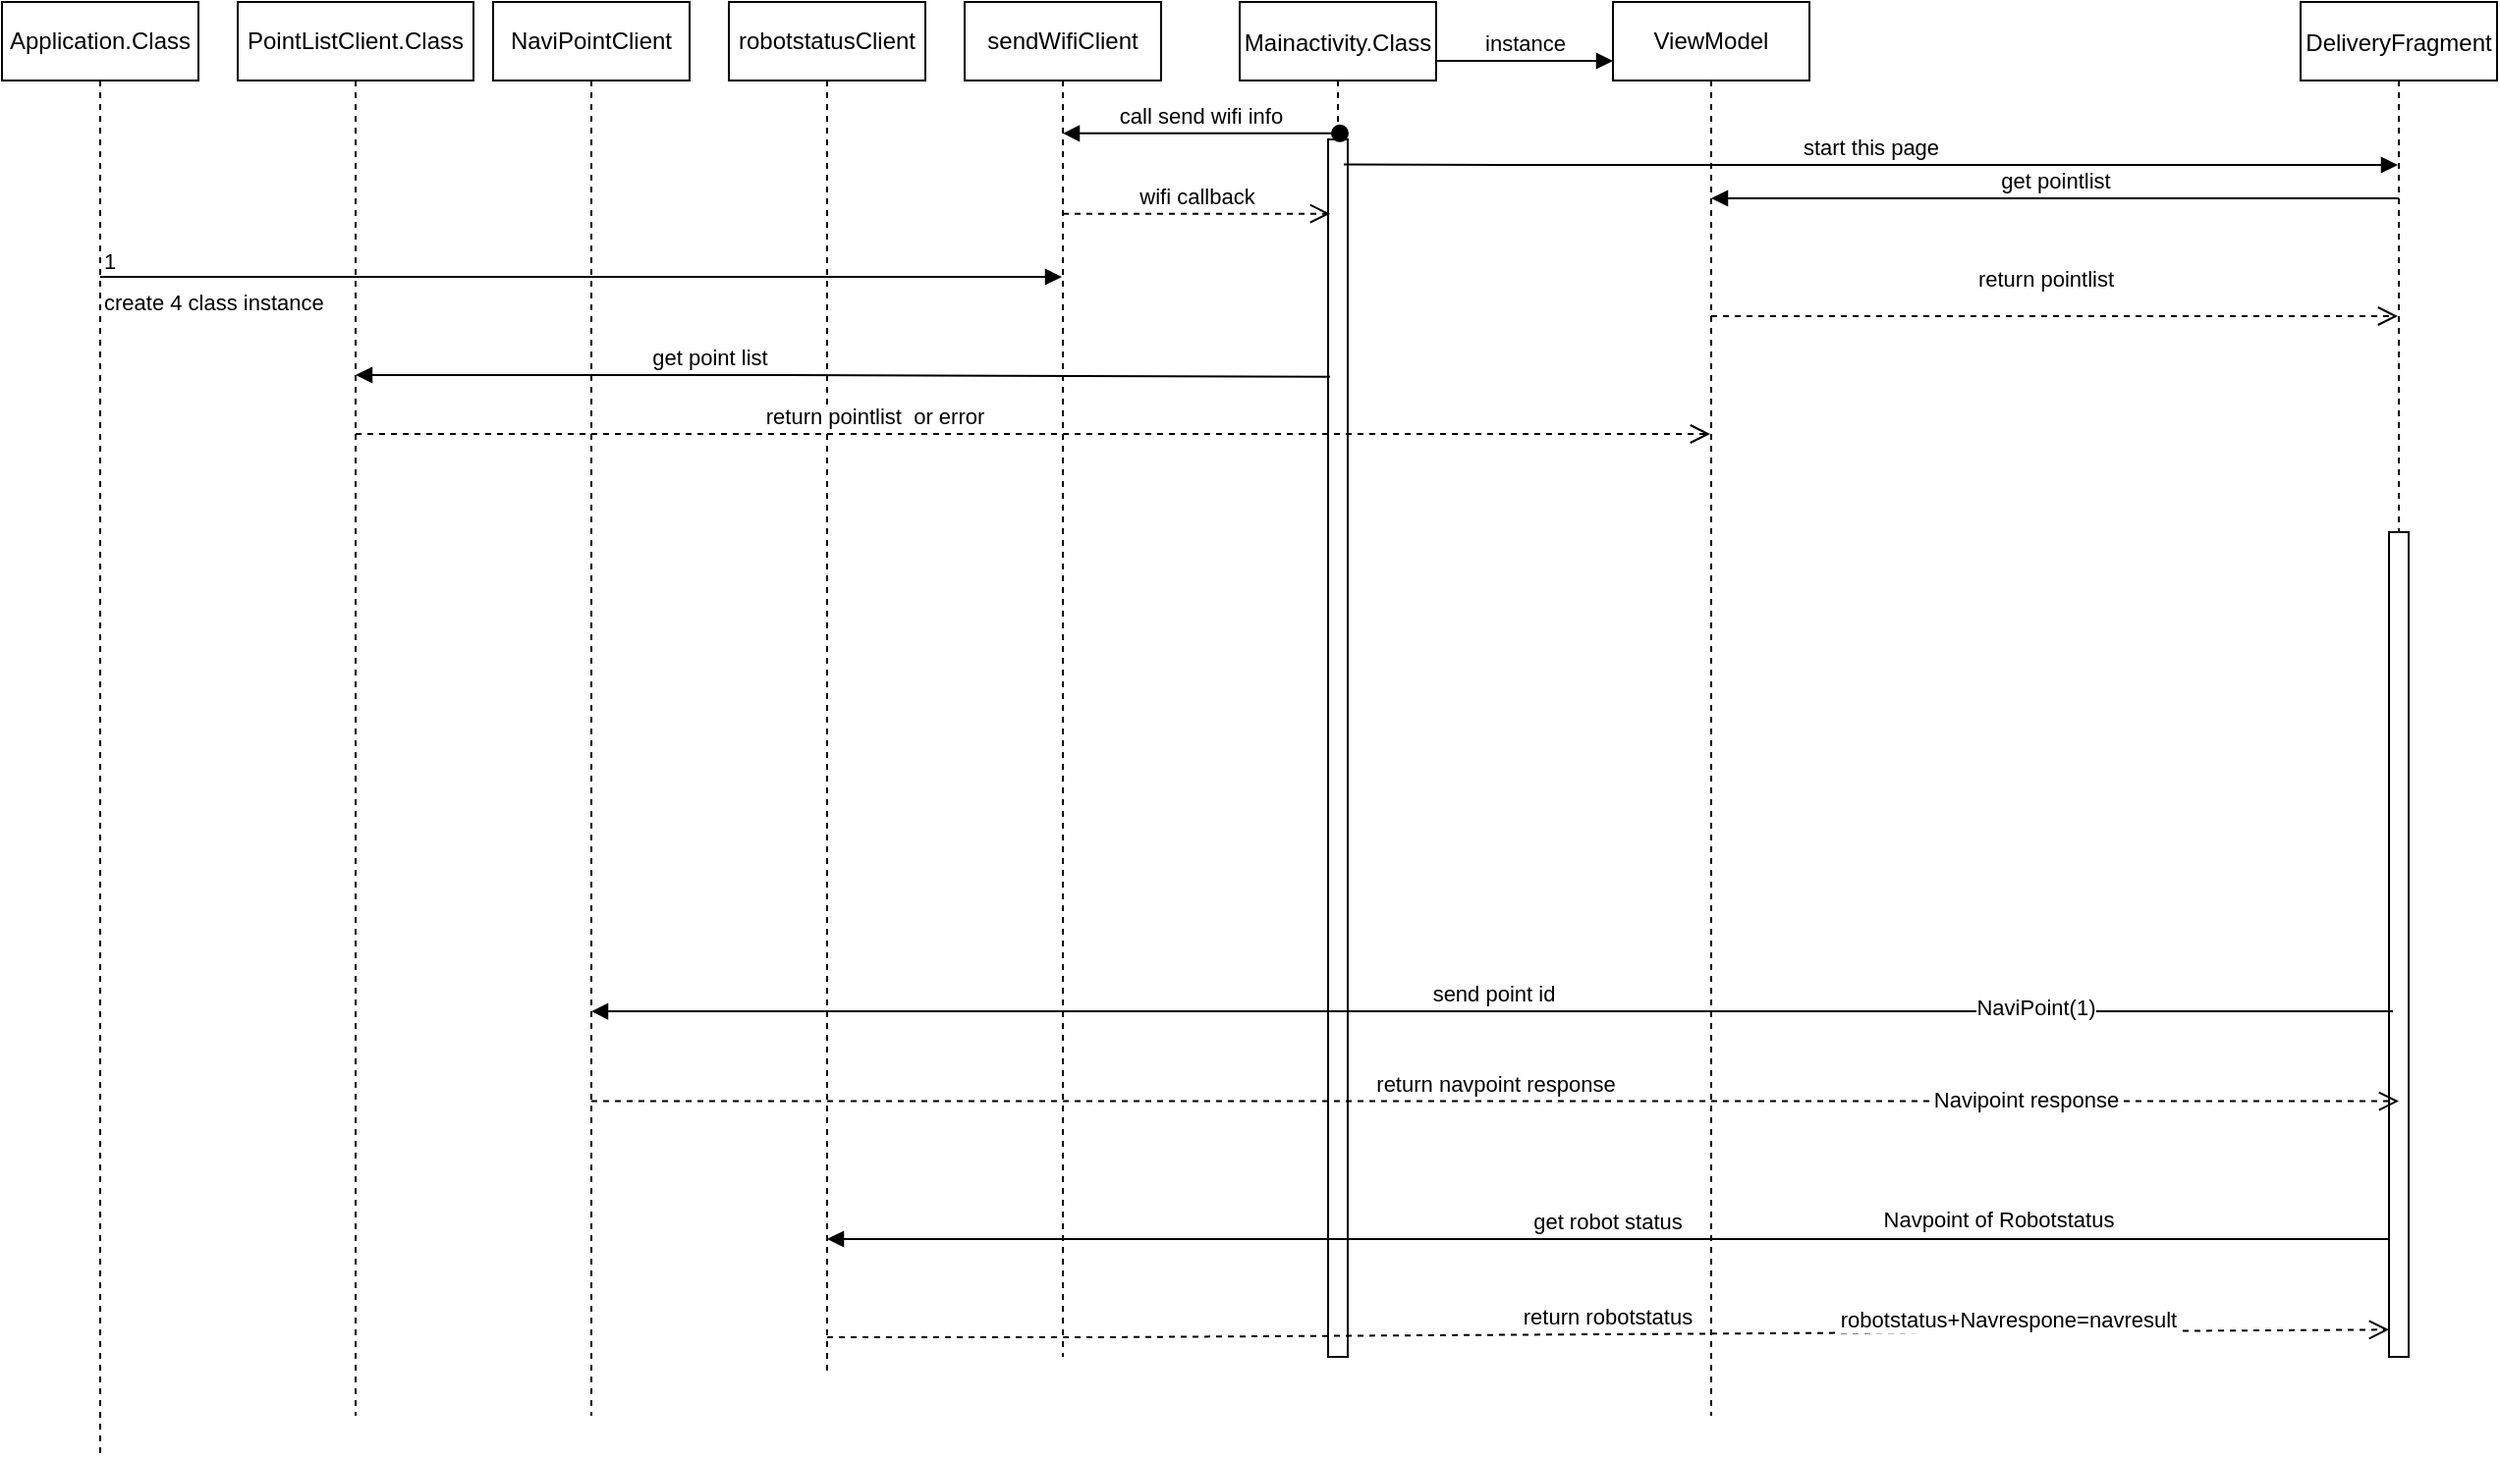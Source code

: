 <mxfile version="18.0.3" type="github">
  <diagram id="kgpKYQtTHZ0yAKxKKP6v" name="Page-1">
    <mxGraphModel dx="1422" dy="794" grid="1" gridSize="10" guides="1" tooltips="1" connect="1" arrows="1" fold="1" page="1" pageScale="1" pageWidth="850" pageHeight="1100" math="0" shadow="0">
      <root>
        <mxCell id="0" />
        <mxCell id="1" parent="0" />
        <mxCell id="3nuBFxr9cyL0pnOWT2aG-1" value="Mainactivity.Class" style="shape=umlLifeline;perimeter=lifelinePerimeter;container=1;collapsible=0;recursiveResize=0;rounded=0;shadow=0;strokeWidth=1;" parent="1" vertex="1">
          <mxGeometry x="650" y="110" width="100" height="690" as="geometry" />
        </mxCell>
        <mxCell id="3nuBFxr9cyL0pnOWT2aG-2" value="" style="points=[];perimeter=orthogonalPerimeter;rounded=0;shadow=0;strokeWidth=1;" parent="3nuBFxr9cyL0pnOWT2aG-1" vertex="1">
          <mxGeometry x="45" y="70" width="10" height="620" as="geometry" />
        </mxCell>
        <mxCell id="3nuBFxr9cyL0pnOWT2aG-5" value="DeliveryFragment" style="shape=umlLifeline;perimeter=lifelinePerimeter;container=1;collapsible=0;recursiveResize=0;rounded=0;shadow=0;strokeWidth=1;" parent="1" vertex="1">
          <mxGeometry x="1190" y="110" width="100" height="690" as="geometry" />
        </mxCell>
        <mxCell id="3nuBFxr9cyL0pnOWT2aG-6" value="" style="points=[];perimeter=orthogonalPerimeter;rounded=0;shadow=0;strokeWidth=1;" parent="3nuBFxr9cyL0pnOWT2aG-5" vertex="1">
          <mxGeometry x="45" y="270" width="10" height="420" as="geometry" />
        </mxCell>
        <mxCell id="3nuBFxr9cyL0pnOWT2aG-7" value="return robotstatus" style="verticalAlign=bottom;endArrow=open;dashed=1;endSize=8;shadow=0;strokeWidth=1;entryX=0;entryY=0.967;entryDx=0;entryDy=0;entryPerimeter=0;" parent="1" source="MGZy4PzXdwVTrjJlv7CW-6" target="3nuBFxr9cyL0pnOWT2aG-6" edge="1">
          <mxGeometry relative="1" as="geometry">
            <mxPoint x="645" y="246" as="targetPoint" />
            <Array as="points">
              <mxPoint x="580" y="790" />
            </Array>
          </mxGeometry>
        </mxCell>
        <mxCell id="MGZy4PzXdwVTrjJlv7CW-25" value="robotstatus+Navrespone=navresult" style="edgeLabel;html=1;align=center;verticalAlign=middle;resizable=0;points=[];" vertex="1" connectable="0" parent="3nuBFxr9cyL0pnOWT2aG-7">
          <mxGeometry x="0.454" y="-1" relative="1" as="geometry">
            <mxPoint x="23" y="-8" as="offset" />
          </mxGeometry>
        </mxCell>
        <mxCell id="3nuBFxr9cyL0pnOWT2aG-8" value="get robot status" style="verticalAlign=bottom;endArrow=block;shadow=0;strokeWidth=1;" parent="1" source="3nuBFxr9cyL0pnOWT2aG-6" target="MGZy4PzXdwVTrjJlv7CW-6" edge="1">
          <mxGeometry relative="1" as="geometry">
            <mxPoint x="870" y="420" as="sourcePoint" />
            <Array as="points">
              <mxPoint x="690" y="740" />
              <mxPoint x="510" y="740" />
            </Array>
          </mxGeometry>
        </mxCell>
        <mxCell id="MGZy4PzXdwVTrjJlv7CW-21" value="Navpoint of Robotstatus" style="edgeLabel;html=1;align=center;verticalAlign=middle;resizable=0;points=[];" vertex="1" connectable="0" parent="3nuBFxr9cyL0pnOWT2aG-8">
          <mxGeometry x="-0.417" y="1" relative="1" as="geometry">
            <mxPoint x="32" y="-11" as="offset" />
          </mxGeometry>
        </mxCell>
        <mxCell id="MGZy4PzXdwVTrjJlv7CW-3" value="Application.Class" style="shape=umlLifeline;perimeter=lifelinePerimeter;whiteSpace=wrap;html=1;container=1;collapsible=0;recursiveResize=0;outlineConnect=0;" vertex="1" parent="1">
          <mxGeometry x="20" y="110" width="100" height="740" as="geometry" />
        </mxCell>
        <mxCell id="MGZy4PzXdwVTrjJlv7CW-9" value="create 4 class instance&amp;nbsp;" style="endArrow=block;endFill=1;html=1;edgeStyle=orthogonalEdgeStyle;align=left;verticalAlign=top;rounded=0;" edge="1" parent="MGZy4PzXdwVTrjJlv7CW-3" target="MGZy4PzXdwVTrjJlv7CW-7">
          <mxGeometry x="-1" relative="1" as="geometry">
            <mxPoint x="50" y="140" as="sourcePoint" />
            <mxPoint x="210" y="140" as="targetPoint" />
            <Array as="points">
              <mxPoint x="450" y="140" />
              <mxPoint x="450" y="140" />
            </Array>
          </mxGeometry>
        </mxCell>
        <mxCell id="MGZy4PzXdwVTrjJlv7CW-10" value="1" style="edgeLabel;resizable=0;html=1;align=left;verticalAlign=bottom;" connectable="0" vertex="1" parent="MGZy4PzXdwVTrjJlv7CW-9">
          <mxGeometry x="-1" relative="1" as="geometry" />
        </mxCell>
        <mxCell id="MGZy4PzXdwVTrjJlv7CW-4" value="PointListClient.Class" style="shape=umlLifeline;perimeter=lifelinePerimeter;whiteSpace=wrap;html=1;container=1;collapsible=0;recursiveResize=0;outlineConnect=0;" vertex="1" parent="1">
          <mxGeometry x="140" y="110" width="120" height="720" as="geometry" />
        </mxCell>
        <mxCell id="MGZy4PzXdwVTrjJlv7CW-5" value="NaviPointClient" style="shape=umlLifeline;perimeter=lifelinePerimeter;whiteSpace=wrap;html=1;container=1;collapsible=0;recursiveResize=0;outlineConnect=0;" vertex="1" parent="1">
          <mxGeometry x="270" y="110" width="100" height="720" as="geometry" />
        </mxCell>
        <mxCell id="MGZy4PzXdwVTrjJlv7CW-6" value="robotstatusClient" style="shape=umlLifeline;perimeter=lifelinePerimeter;whiteSpace=wrap;html=1;container=1;collapsible=0;recursiveResize=0;outlineConnect=0;" vertex="1" parent="1">
          <mxGeometry x="390" y="110" width="100" height="700" as="geometry" />
        </mxCell>
        <mxCell id="MGZy4PzXdwVTrjJlv7CW-7" value="sendWifiClient" style="shape=umlLifeline;perimeter=lifelinePerimeter;whiteSpace=wrap;html=1;container=1;collapsible=0;recursiveResize=0;outlineConnect=0;" vertex="1" parent="1">
          <mxGeometry x="510" y="110" width="100" height="690" as="geometry" />
        </mxCell>
        <mxCell id="3nuBFxr9cyL0pnOWT2aG-3" value="call send wifi info" style="verticalAlign=bottom;startArrow=oval;endArrow=block;startSize=8;shadow=0;strokeWidth=1;exitX=0.6;exitY=-0.005;exitDx=0;exitDy=0;exitPerimeter=0;" parent="1" target="MGZy4PzXdwVTrjJlv7CW-7" edge="1" source="3nuBFxr9cyL0pnOWT2aG-2">
          <mxGeometry relative="1" as="geometry">
            <mxPoint x="635" y="180" as="sourcePoint" />
          </mxGeometry>
        </mxCell>
        <mxCell id="MGZy4PzXdwVTrjJlv7CW-11" value="return pointlist&amp;nbsp; or error" style="html=1;verticalAlign=bottom;endArrow=open;dashed=1;endSize=8;rounded=0;" edge="1" parent="1" source="MGZy4PzXdwVTrjJlv7CW-4" target="MGZy4PzXdwVTrjJlv7CW-22">
          <mxGeometry x="-0.239" relative="1" as="geometry">
            <mxPoint x="460" y="340" as="sourcePoint" />
            <mxPoint x="690" y="340" as="targetPoint" />
            <Array as="points">
              <mxPoint x="770" y="330" />
            </Array>
            <mxPoint x="1" as="offset" />
          </mxGeometry>
        </mxCell>
        <mxCell id="MGZy4PzXdwVTrjJlv7CW-12" value="get point list" style="html=1;verticalAlign=bottom;endArrow=block;rounded=0;exitX=0.1;exitY=0.195;exitDx=0;exitDy=0;exitPerimeter=0;" edge="1" parent="1" source="3nuBFxr9cyL0pnOWT2aG-2" target="MGZy4PzXdwVTrjJlv7CW-4">
          <mxGeometry x="0.278" width="80" relative="1" as="geometry">
            <mxPoint x="690" y="300" as="sourcePoint" />
            <mxPoint x="460" y="340" as="targetPoint" />
            <Array as="points">
              <mxPoint x="420" y="300" />
            </Array>
            <mxPoint x="1" as="offset" />
          </mxGeometry>
        </mxCell>
        <mxCell id="MGZy4PzXdwVTrjJlv7CW-14" value="wifi callback" style="html=1;verticalAlign=bottom;endArrow=open;dashed=1;endSize=8;rounded=0;entryX=0.1;entryY=0.061;entryDx=0;entryDy=0;entryPerimeter=0;" edge="1" parent="1" source="MGZy4PzXdwVTrjJlv7CW-7" target="3nuBFxr9cyL0pnOWT2aG-2">
          <mxGeometry relative="1" as="geometry">
            <mxPoint x="460" y="380" as="sourcePoint" />
            <mxPoint x="380" y="380" as="targetPoint" />
          </mxGeometry>
        </mxCell>
        <mxCell id="MGZy4PzXdwVTrjJlv7CW-15" value="return pointlist" style="html=1;verticalAlign=bottom;endArrow=open;dashed=1;endSize=8;rounded=0;" edge="1" parent="1" source="MGZy4PzXdwVTrjJlv7CW-22" target="3nuBFxr9cyL0pnOWT2aG-5">
          <mxGeometry x="-0.029" y="10" relative="1" as="geometry">
            <mxPoint x="900" y="260" as="sourcePoint" />
            <mxPoint x="880" y="260" as="targetPoint" />
            <Array as="points">
              <mxPoint x="1090" y="270" />
            </Array>
            <mxPoint as="offset" />
          </mxGeometry>
        </mxCell>
        <mxCell id="MGZy4PzXdwVTrjJlv7CW-17" value="send point id" style="html=1;verticalAlign=bottom;endArrow=block;rounded=0;exitX=0.2;exitY=0.581;exitDx=0;exitDy=0;exitPerimeter=0;" edge="1" parent="1" source="3nuBFxr9cyL0pnOWT2aG-6" target="MGZy4PzXdwVTrjJlv7CW-5">
          <mxGeometry width="80" relative="1" as="geometry">
            <mxPoint x="380" y="500" as="sourcePoint" />
            <mxPoint x="460" y="500" as="targetPoint" />
          </mxGeometry>
        </mxCell>
        <mxCell id="MGZy4PzXdwVTrjJlv7CW-19" value="NaviPoint(1)" style="edgeLabel;html=1;align=center;verticalAlign=middle;resizable=0;points=[];" vertex="1" connectable="0" parent="MGZy4PzXdwVTrjJlv7CW-17">
          <mxGeometry x="-0.602" y="-2" relative="1" as="geometry">
            <mxPoint as="offset" />
          </mxGeometry>
        </mxCell>
        <mxCell id="MGZy4PzXdwVTrjJlv7CW-18" value="return navpoint response" style="html=1;verticalAlign=bottom;endArrow=open;dashed=1;endSize=8;rounded=0;entryX=0.5;entryY=0.69;entryDx=0;entryDy=0;entryPerimeter=0;" edge="1" parent="1" source="MGZy4PzXdwVTrjJlv7CW-5" target="3nuBFxr9cyL0pnOWT2aG-6">
          <mxGeometry relative="1" as="geometry">
            <mxPoint x="460" y="620" as="sourcePoint" />
            <mxPoint x="1180" y="660" as="targetPoint" />
          </mxGeometry>
        </mxCell>
        <mxCell id="MGZy4PzXdwVTrjJlv7CW-20" value="Navipoint response" style="edgeLabel;html=1;align=center;verticalAlign=middle;resizable=0;points=[];" vertex="1" connectable="0" parent="MGZy4PzXdwVTrjJlv7CW-18">
          <mxGeometry x="0.554" y="1" relative="1" as="geometry">
            <mxPoint x="15" as="offset" />
          </mxGeometry>
        </mxCell>
        <mxCell id="MGZy4PzXdwVTrjJlv7CW-22" value="ViewModel" style="shape=umlLifeline;perimeter=lifelinePerimeter;whiteSpace=wrap;html=1;container=1;collapsible=0;recursiveResize=0;outlineConnect=0;" vertex="1" parent="1">
          <mxGeometry x="840" y="110" width="100" height="720" as="geometry" />
        </mxCell>
        <mxCell id="MGZy4PzXdwVTrjJlv7CW-16" value="get pointlist" style="html=1;verticalAlign=bottom;endArrow=block;rounded=0;" edge="1" parent="1" target="MGZy4PzXdwVTrjJlv7CW-22">
          <mxGeometry width="80" relative="1" as="geometry">
            <mxPoint x="1240" y="210" as="sourcePoint" />
            <mxPoint x="705" y="213" as="targetPoint" />
            <mxPoint as="offset" />
          </mxGeometry>
        </mxCell>
        <mxCell id="MGZy4PzXdwVTrjJlv7CW-23" value="instance" style="html=1;verticalAlign=bottom;endArrow=block;rounded=0;" edge="1" parent="1">
          <mxGeometry width="80" relative="1" as="geometry">
            <mxPoint x="750" y="140" as="sourcePoint" />
            <mxPoint x="840" y="140" as="targetPoint" />
            <Array as="points" />
          </mxGeometry>
        </mxCell>
        <mxCell id="MGZy4PzXdwVTrjJlv7CW-28" value="start this page" style="html=1;verticalAlign=bottom;endArrow=block;rounded=0;exitX=0.53;exitY=0.12;exitDx=0;exitDy=0;exitPerimeter=0;" edge="1" parent="1" source="3nuBFxr9cyL0pnOWT2aG-1" target="3nuBFxr9cyL0pnOWT2aG-5">
          <mxGeometry width="80" relative="1" as="geometry">
            <mxPoint x="760" y="380" as="sourcePoint" />
            <mxPoint x="840" y="380" as="targetPoint" />
            <Array as="points">
              <mxPoint x="810" y="193" />
            </Array>
          </mxGeometry>
        </mxCell>
      </root>
    </mxGraphModel>
  </diagram>
</mxfile>
